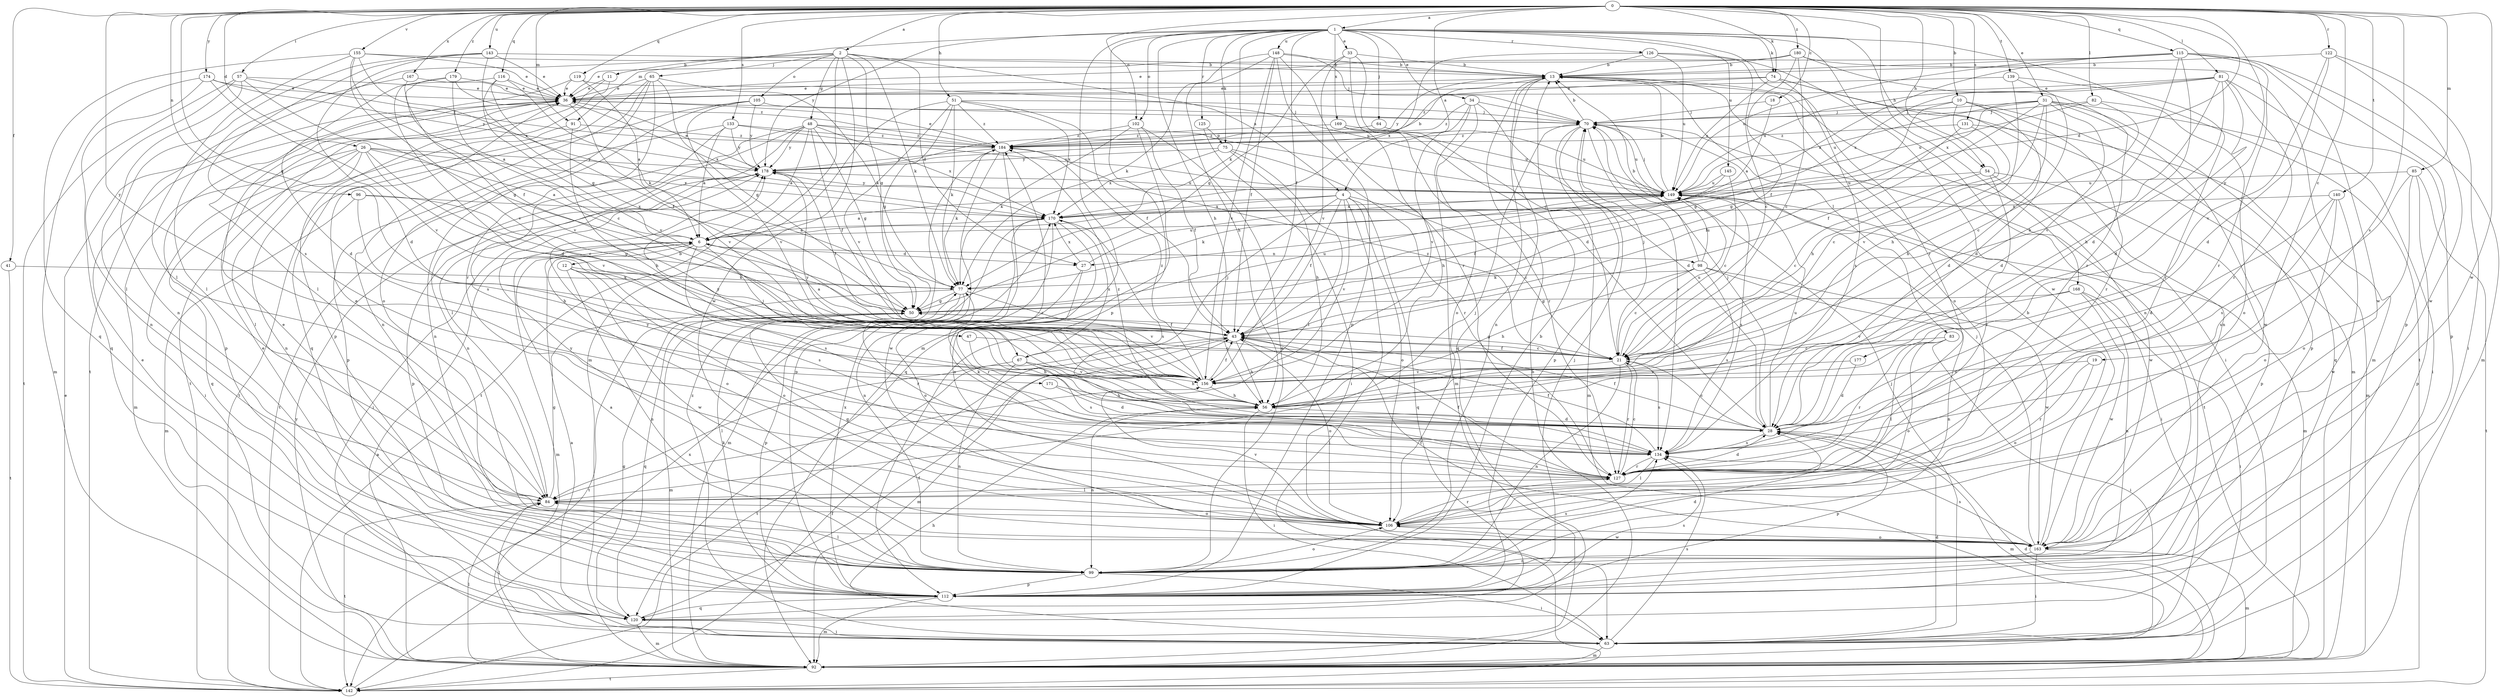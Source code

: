 strict digraph  {
0;
1;
2;
4;
6;
10;
11;
12;
13;
18;
19;
21;
26;
27;
28;
31;
33;
34;
36;
41;
43;
47;
48;
50;
51;
54;
56;
57;
63;
64;
65;
67;
70;
74;
75;
77;
81;
82;
83;
84;
85;
91;
92;
96;
98;
99;
102;
105;
106;
112;
115;
116;
119;
120;
122;
125;
126;
127;
131;
133;
134;
139;
140;
142;
143;
145;
148;
149;
155;
156;
163;
167;
168;
169;
170;
171;
174;
177;
178;
179;
180;
184;
0 -> 1  [label=a];
0 -> 2  [label=a];
0 -> 4  [label=a];
0 -> 10  [label=b];
0 -> 18  [label=c];
0 -> 19  [label=c];
0 -> 26  [label=d];
0 -> 27  [label=d];
0 -> 31  [label=e];
0 -> 41  [label=f];
0 -> 47  [label=g];
0 -> 51  [label=h];
0 -> 54  [label=h];
0 -> 57  [label=i];
0 -> 74  [label=k];
0 -> 81  [label=l];
0 -> 82  [label=l];
0 -> 85  [label=m];
0 -> 91  [label=m];
0 -> 96  [label=n];
0 -> 102  [label=o];
0 -> 115  [label=q];
0 -> 116  [label=q];
0 -> 119  [label=q];
0 -> 122  [label=r];
0 -> 131  [label=s];
0 -> 133  [label=s];
0 -> 134  [label=s];
0 -> 139  [label=t];
0 -> 140  [label=t];
0 -> 143  [label=u];
0 -> 155  [label=v];
0 -> 163  [label=w];
0 -> 167  [label=x];
0 -> 168  [label=x];
0 -> 171  [label=y];
0 -> 174  [label=y];
0 -> 177  [label=y];
0 -> 179  [label=z];
0 -> 180  [label=z];
1 -> 33  [label=e];
1 -> 34  [label=e];
1 -> 43  [label=f];
1 -> 54  [label=h];
1 -> 56  [label=h];
1 -> 64  [label=j];
1 -> 74  [label=k];
1 -> 75  [label=k];
1 -> 77  [label=k];
1 -> 91  [label=m];
1 -> 92  [label=m];
1 -> 102  [label=o];
1 -> 112  [label=p];
1 -> 125  [label=r];
1 -> 126  [label=r];
1 -> 127  [label=r];
1 -> 142  [label=t];
1 -> 145  [label=u];
1 -> 148  [label=u];
1 -> 163  [label=w];
1 -> 169  [label=x];
1 -> 178  [label=y];
2 -> 4  [label=a];
2 -> 11  [label=b];
2 -> 27  [label=d];
2 -> 48  [label=g];
2 -> 50  [label=g];
2 -> 65  [label=j];
2 -> 77  [label=k];
2 -> 92  [label=m];
2 -> 105  [label=o];
2 -> 142  [label=t];
2 -> 163  [label=w];
4 -> 6  [label=a];
4 -> 21  [label=c];
4 -> 43  [label=f];
4 -> 67  [label=j];
4 -> 106  [label=o];
4 -> 120  [label=q];
4 -> 142  [label=t];
4 -> 156  [label=v];
4 -> 170  [label=x];
6 -> 12  [label=b];
6 -> 27  [label=d];
6 -> 67  [label=j];
6 -> 92  [label=m];
6 -> 98  [label=n];
6 -> 106  [label=o];
6 -> 134  [label=s];
10 -> 28  [label=d];
10 -> 50  [label=g];
10 -> 56  [label=h];
10 -> 70  [label=j];
10 -> 112  [label=p];
10 -> 127  [label=r];
11 -> 36  [label=e];
11 -> 112  [label=p];
11 -> 142  [label=t];
12 -> 77  [label=k];
12 -> 99  [label=n];
12 -> 106  [label=o];
12 -> 134  [label=s];
12 -> 163  [label=w];
13 -> 36  [label=e];
13 -> 63  [label=i];
13 -> 83  [label=l];
13 -> 99  [label=n];
13 -> 106  [label=o];
13 -> 120  [label=q];
13 -> 178  [label=y];
18 -> 6  [label=a];
18 -> 70  [label=j];
19 -> 106  [label=o];
19 -> 127  [label=r];
19 -> 156  [label=v];
21 -> 43  [label=f];
21 -> 50  [label=g];
21 -> 70  [label=j];
21 -> 99  [label=n];
21 -> 127  [label=r];
21 -> 134  [label=s];
21 -> 149  [label=u];
21 -> 156  [label=v];
21 -> 184  [label=z];
26 -> 6  [label=a];
26 -> 21  [label=c];
26 -> 63  [label=i];
26 -> 84  [label=l];
26 -> 92  [label=m];
26 -> 120  [label=q];
26 -> 156  [label=v];
26 -> 170  [label=x];
26 -> 178  [label=y];
27 -> 106  [label=o];
27 -> 127  [label=r];
27 -> 149  [label=u];
27 -> 170  [label=x];
28 -> 21  [label=c];
28 -> 43  [label=f];
28 -> 70  [label=j];
28 -> 92  [label=m];
28 -> 112  [label=p];
28 -> 134  [label=s];
28 -> 149  [label=u];
28 -> 184  [label=z];
31 -> 28  [label=d];
31 -> 43  [label=f];
31 -> 50  [label=g];
31 -> 56  [label=h];
31 -> 63  [label=i];
31 -> 70  [label=j];
31 -> 120  [label=q];
31 -> 149  [label=u];
31 -> 156  [label=v];
31 -> 163  [label=w];
33 -> 13  [label=b];
33 -> 21  [label=c];
33 -> 28  [label=d];
33 -> 50  [label=g];
33 -> 156  [label=v];
34 -> 28  [label=d];
34 -> 70  [label=j];
34 -> 92  [label=m];
34 -> 106  [label=o];
34 -> 156  [label=v];
34 -> 184  [label=z];
36 -> 70  [label=j];
36 -> 112  [label=p];
36 -> 156  [label=v];
36 -> 170  [label=x];
41 -> 77  [label=k];
41 -> 142  [label=t];
43 -> 6  [label=a];
43 -> 21  [label=c];
43 -> 56  [label=h];
43 -> 92  [label=m];
43 -> 106  [label=o];
43 -> 142  [label=t];
47 -> 21  [label=c];
47 -> 56  [label=h];
48 -> 6  [label=a];
48 -> 43  [label=f];
48 -> 50  [label=g];
48 -> 84  [label=l];
48 -> 99  [label=n];
48 -> 142  [label=t];
48 -> 149  [label=u];
48 -> 170  [label=x];
48 -> 178  [label=y];
48 -> 184  [label=z];
50 -> 43  [label=f];
50 -> 92  [label=m];
50 -> 120  [label=q];
50 -> 149  [label=u];
51 -> 43  [label=f];
51 -> 50  [label=g];
51 -> 70  [label=j];
51 -> 77  [label=k];
51 -> 142  [label=t];
51 -> 156  [label=v];
51 -> 170  [label=x];
51 -> 184  [label=z];
54 -> 21  [label=c];
54 -> 112  [label=p];
54 -> 127  [label=r];
54 -> 149  [label=u];
54 -> 163  [label=w];
56 -> 28  [label=d];
56 -> 63  [label=i];
56 -> 99  [label=n];
56 -> 178  [label=y];
57 -> 36  [label=e];
57 -> 50  [label=g];
57 -> 84  [label=l];
57 -> 99  [label=n];
57 -> 142  [label=t];
57 -> 184  [label=z];
63 -> 6  [label=a];
63 -> 28  [label=d];
63 -> 56  [label=h];
63 -> 70  [label=j];
63 -> 84  [label=l];
63 -> 92  [label=m];
63 -> 134  [label=s];
63 -> 184  [label=z];
64 -> 149  [label=u];
64 -> 184  [label=z];
65 -> 36  [label=e];
65 -> 50  [label=g];
65 -> 77  [label=k];
65 -> 99  [label=n];
65 -> 106  [label=o];
65 -> 120  [label=q];
65 -> 127  [label=r];
67 -> 56  [label=h];
67 -> 84  [label=l];
67 -> 99  [label=n];
67 -> 134  [label=s];
67 -> 156  [label=v];
67 -> 170  [label=x];
70 -> 13  [label=b];
70 -> 92  [label=m];
70 -> 112  [label=p];
70 -> 134  [label=s];
70 -> 142  [label=t];
70 -> 149  [label=u];
70 -> 184  [label=z];
74 -> 36  [label=e];
74 -> 92  [label=m];
74 -> 99  [label=n];
74 -> 134  [label=s];
74 -> 149  [label=u];
74 -> 184  [label=z];
75 -> 56  [label=h];
75 -> 84  [label=l];
75 -> 127  [label=r];
75 -> 170  [label=x];
75 -> 178  [label=y];
77 -> 50  [label=g];
77 -> 112  [label=p];
77 -> 127  [label=r];
77 -> 142  [label=t];
77 -> 156  [label=v];
81 -> 28  [label=d];
81 -> 36  [label=e];
81 -> 56  [label=h];
81 -> 112  [label=p];
81 -> 127  [label=r];
81 -> 149  [label=u];
81 -> 156  [label=v];
81 -> 170  [label=x];
82 -> 21  [label=c];
82 -> 70  [label=j];
82 -> 106  [label=o];
82 -> 149  [label=u];
83 -> 21  [label=c];
83 -> 63  [label=i];
83 -> 84  [label=l];
83 -> 106  [label=o];
83 -> 127  [label=r];
84 -> 36  [label=e];
84 -> 50  [label=g];
84 -> 70  [label=j];
84 -> 106  [label=o];
84 -> 142  [label=t];
85 -> 106  [label=o];
85 -> 112  [label=p];
85 -> 134  [label=s];
85 -> 142  [label=t];
85 -> 149  [label=u];
91 -> 56  [label=h];
91 -> 99  [label=n];
91 -> 184  [label=z];
92 -> 6  [label=a];
92 -> 13  [label=b];
92 -> 28  [label=d];
92 -> 84  [label=l];
92 -> 142  [label=t];
92 -> 178  [label=y];
96 -> 50  [label=g];
96 -> 56  [label=h];
96 -> 92  [label=m];
96 -> 170  [label=x];
98 -> 13  [label=b];
98 -> 21  [label=c];
98 -> 56  [label=h];
98 -> 77  [label=k];
98 -> 99  [label=n];
98 -> 134  [label=s];
98 -> 149  [label=u];
98 -> 163  [label=w];
99 -> 6  [label=a];
99 -> 28  [label=d];
99 -> 63  [label=i];
99 -> 84  [label=l];
99 -> 106  [label=o];
99 -> 112  [label=p];
99 -> 134  [label=s];
102 -> 43  [label=f];
102 -> 77  [label=k];
102 -> 99  [label=n];
102 -> 120  [label=q];
102 -> 184  [label=z];
105 -> 70  [label=j];
105 -> 99  [label=n];
105 -> 142  [label=t];
105 -> 156  [label=v];
105 -> 178  [label=y];
106 -> 50  [label=g];
106 -> 127  [label=r];
106 -> 156  [label=v];
106 -> 163  [label=w];
106 -> 178  [label=y];
112 -> 13  [label=b];
112 -> 36  [label=e];
112 -> 70  [label=j];
112 -> 77  [label=k];
112 -> 92  [label=m];
112 -> 120  [label=q];
112 -> 134  [label=s];
112 -> 170  [label=x];
115 -> 6  [label=a];
115 -> 13  [label=b];
115 -> 28  [label=d];
115 -> 36  [label=e];
115 -> 56  [label=h];
115 -> 92  [label=m];
115 -> 112  [label=p];
115 -> 127  [label=r];
115 -> 149  [label=u];
115 -> 163  [label=w];
116 -> 28  [label=d];
116 -> 36  [label=e];
116 -> 43  [label=f];
116 -> 77  [label=k];
116 -> 156  [label=v];
119 -> 6  [label=a];
119 -> 36  [label=e];
119 -> 84  [label=l];
119 -> 149  [label=u];
120 -> 36  [label=e];
120 -> 43  [label=f];
120 -> 50  [label=g];
120 -> 63  [label=i];
120 -> 92  [label=m];
122 -> 13  [label=b];
122 -> 28  [label=d];
122 -> 63  [label=i];
122 -> 156  [label=v];
122 -> 163  [label=w];
125 -> 63  [label=i];
125 -> 75  [label=p];
126 -> 13  [label=b];
126 -> 21  [label=c];
126 -> 99  [label=n];
126 -> 149  [label=u];
126 -> 170  [label=x];
127 -> 21  [label=c];
127 -> 28  [label=d];
127 -> 43  [label=f];
127 -> 84  [label=l];
127 -> 178  [label=y];
127 -> 184  [label=z];
131 -> 21  [label=c];
131 -> 43  [label=f];
131 -> 92  [label=m];
131 -> 184  [label=z];
133 -> 6  [label=a];
133 -> 112  [label=p];
133 -> 134  [label=s];
133 -> 149  [label=u];
133 -> 178  [label=y];
133 -> 184  [label=z];
134 -> 43  [label=f];
134 -> 77  [label=k];
134 -> 84  [label=l];
134 -> 127  [label=r];
139 -> 28  [label=d];
139 -> 36  [label=e];
139 -> 56  [label=h];
139 -> 127  [label=r];
140 -> 28  [label=d];
140 -> 106  [label=o];
140 -> 134  [label=s];
140 -> 163  [label=w];
140 -> 170  [label=x];
142 -> 36  [label=e];
142 -> 43  [label=f];
142 -> 170  [label=x];
143 -> 13  [label=b];
143 -> 28  [label=d];
143 -> 36  [label=e];
143 -> 50  [label=g];
143 -> 99  [label=n];
143 -> 134  [label=s];
145 -> 21  [label=c];
145 -> 43  [label=f];
145 -> 149  [label=u];
148 -> 13  [label=b];
148 -> 43  [label=f];
148 -> 56  [label=h];
148 -> 70  [label=j];
148 -> 77  [label=k];
148 -> 112  [label=p];
148 -> 127  [label=r];
148 -> 156  [label=v];
149 -> 13  [label=b];
149 -> 63  [label=i];
149 -> 70  [label=j];
149 -> 77  [label=k];
149 -> 92  [label=m];
149 -> 134  [label=s];
149 -> 170  [label=x];
149 -> 178  [label=y];
155 -> 13  [label=b];
155 -> 36  [label=e];
155 -> 43  [label=f];
155 -> 84  [label=l];
155 -> 120  [label=q];
155 -> 156  [label=v];
155 -> 170  [label=x];
156 -> 43  [label=f];
156 -> 56  [label=h];
156 -> 178  [label=y];
156 -> 184  [label=z];
163 -> 13  [label=b];
163 -> 36  [label=e];
163 -> 43  [label=f];
163 -> 63  [label=i];
163 -> 70  [label=j];
163 -> 92  [label=m];
163 -> 99  [label=n];
163 -> 106  [label=o];
163 -> 134  [label=s];
167 -> 6  [label=a];
167 -> 36  [label=e];
167 -> 84  [label=l];
168 -> 50  [label=g];
168 -> 63  [label=i];
168 -> 99  [label=n];
168 -> 156  [label=v];
168 -> 163  [label=w];
169 -> 56  [label=h];
169 -> 127  [label=r];
169 -> 149  [label=u];
169 -> 184  [label=z];
170 -> 6  [label=a];
170 -> 92  [label=m];
170 -> 99  [label=n];
170 -> 106  [label=o];
170 -> 134  [label=s];
171 -> 28  [label=d];
171 -> 56  [label=h];
174 -> 36  [label=e];
174 -> 92  [label=m];
174 -> 120  [label=q];
174 -> 156  [label=v];
174 -> 178  [label=y];
177 -> 28  [label=d];
177 -> 156  [label=v];
178 -> 13  [label=b];
178 -> 36  [label=e];
178 -> 43  [label=f];
178 -> 63  [label=i];
178 -> 112  [label=p];
178 -> 149  [label=u];
179 -> 21  [label=c];
179 -> 28  [label=d];
179 -> 36  [label=e];
179 -> 156  [label=v];
179 -> 184  [label=z];
180 -> 13  [label=b];
180 -> 21  [label=c];
180 -> 36  [label=e];
180 -> 43  [label=f];
180 -> 92  [label=m];
180 -> 127  [label=r];
184 -> 36  [label=e];
184 -> 77  [label=k];
184 -> 112  [label=p];
184 -> 163  [label=w];
184 -> 178  [label=y];
}

